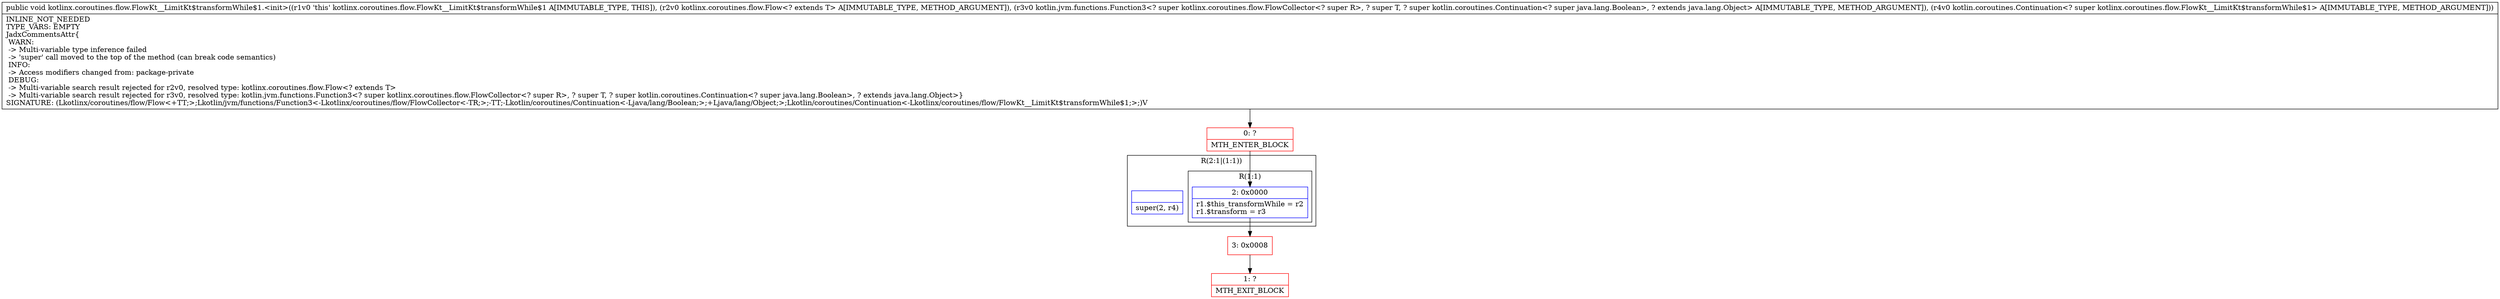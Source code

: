 digraph "CFG forkotlinx.coroutines.flow.FlowKt__LimitKt$transformWhile$1.\<init\>(Lkotlinx\/coroutines\/flow\/Flow;Lkotlin\/jvm\/functions\/Function3;Lkotlin\/coroutines\/Continuation;)V" {
subgraph cluster_Region_2023868267 {
label = "R(2:1|(1:1))";
node [shape=record,color=blue];
Node_InsnContainer_1040342727 [shape=record,label="{|super(2, r4)\l}"];
subgraph cluster_Region_799335409 {
label = "R(1:1)";
node [shape=record,color=blue];
Node_2 [shape=record,label="{2\:\ 0x0000|r1.$this_transformWhile = r2\lr1.$transform = r3\l}"];
}
}
Node_0 [shape=record,color=red,label="{0\:\ ?|MTH_ENTER_BLOCK\l}"];
Node_3 [shape=record,color=red,label="{3\:\ 0x0008}"];
Node_1 [shape=record,color=red,label="{1\:\ ?|MTH_EXIT_BLOCK\l}"];
MethodNode[shape=record,label="{public void kotlinx.coroutines.flow.FlowKt__LimitKt$transformWhile$1.\<init\>((r1v0 'this' kotlinx.coroutines.flow.FlowKt__LimitKt$transformWhile$1 A[IMMUTABLE_TYPE, THIS]), (r2v0 kotlinx.coroutines.flow.Flow\<? extends T\> A[IMMUTABLE_TYPE, METHOD_ARGUMENT]), (r3v0 kotlin.jvm.functions.Function3\<? super kotlinx.coroutines.flow.FlowCollector\<? super R\>, ? super T, ? super kotlin.coroutines.Continuation\<? super java.lang.Boolean\>, ? extends java.lang.Object\> A[IMMUTABLE_TYPE, METHOD_ARGUMENT]), (r4v0 kotlin.coroutines.Continuation\<? super kotlinx.coroutines.flow.FlowKt__LimitKt$transformWhile$1\> A[IMMUTABLE_TYPE, METHOD_ARGUMENT]))  | INLINE_NOT_NEEDED\lTYPE_VARS: EMPTY\lJadxCommentsAttr\{\l WARN: \l \-\> Multi\-variable type inference failed\l \-\> 'super' call moved to the top of the method (can break code semantics)\l INFO: \l \-\> Access modifiers changed from: package\-private\l DEBUG: \l \-\> Multi\-variable search result rejected for r2v0, resolved type: kotlinx.coroutines.flow.Flow\<? extends T\>\l \-\> Multi\-variable search result rejected for r3v0, resolved type: kotlin.jvm.functions.Function3\<? super kotlinx.coroutines.flow.FlowCollector\<? super R\>, ? super T, ? super kotlin.coroutines.Continuation\<? super java.lang.Boolean\>, ? extends java.lang.Object\>\}\lSIGNATURE: (Lkotlinx\/coroutines\/flow\/Flow\<+TT;\>;Lkotlin\/jvm\/functions\/Function3\<\-Lkotlinx\/coroutines\/flow\/FlowCollector\<\-TR;\>;\-TT;\-Lkotlin\/coroutines\/Continuation\<\-Ljava\/lang\/Boolean;\>;+Ljava\/lang\/Object;\>;Lkotlin\/coroutines\/Continuation\<\-Lkotlinx\/coroutines\/flow\/FlowKt__LimitKt$transformWhile$1;\>;)V\l}"];
MethodNode -> Node_0;Node_2 -> Node_3;
Node_0 -> Node_2;
Node_3 -> Node_1;
}

